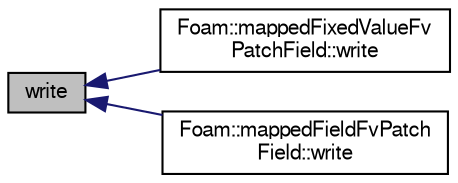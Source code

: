 digraph "write"
{
  bgcolor="transparent";
  edge [fontname="FreeSans",fontsize="10",labelfontname="FreeSans",labelfontsize="10"];
  node [fontname="FreeSans",fontsize="10",shape=record];
  rankdir="LR";
  Node1 [label="write",height=0.2,width=0.4,color="black", fillcolor="grey75", style="filled" fontcolor="black"];
  Node1 -> Node2 [dir="back",color="midnightblue",fontsize="10",style="solid",fontname="FreeSans"];
  Node2 [label="Foam::mappedFixedValueFv\lPatchField::write",height=0.2,width=0.4,color="black",URL="$a01378.html#a0941061ad5a26be83b4107d05750ace6",tooltip="Write. "];
  Node1 -> Node3 [dir="back",color="midnightblue",fontsize="10",style="solid",fontname="FreeSans"];
  Node3 [label="Foam::mappedFieldFvPatch\lField::write",height=0.2,width=0.4,color="black",URL="$a01375.html#a0941061ad5a26be83b4107d05750ace6",tooltip="Write. "];
}
